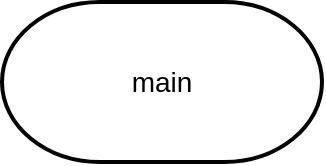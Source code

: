 <mxfile>
    <diagram id="4ip4FT7kpLr5B-5NJeUI" name="Page-1">
        <mxGraphModel dx="813" dy="647" grid="1" gridSize="10" guides="1" tooltips="1" connect="1" arrows="1" fold="1" page="0" pageScale="1" pageWidth="850" pageHeight="1100" math="0" shadow="0">
            <root>
                <mxCell id="0"/>
                <mxCell id="1" parent="0"/>
                <mxCell id="2" value="&lt;font style=&quot;font-size: 14px;&quot;&gt;main&lt;/font&gt;" style="strokeWidth=2;html=1;shape=mxgraph.flowchart.terminator;whiteSpace=wrap;" vertex="1" parent="1">
                    <mxGeometry x="240" y="80" width="160" height="80" as="geometry"/>
                </mxCell>
            </root>
        </mxGraphModel>
    </diagram>
</mxfile>